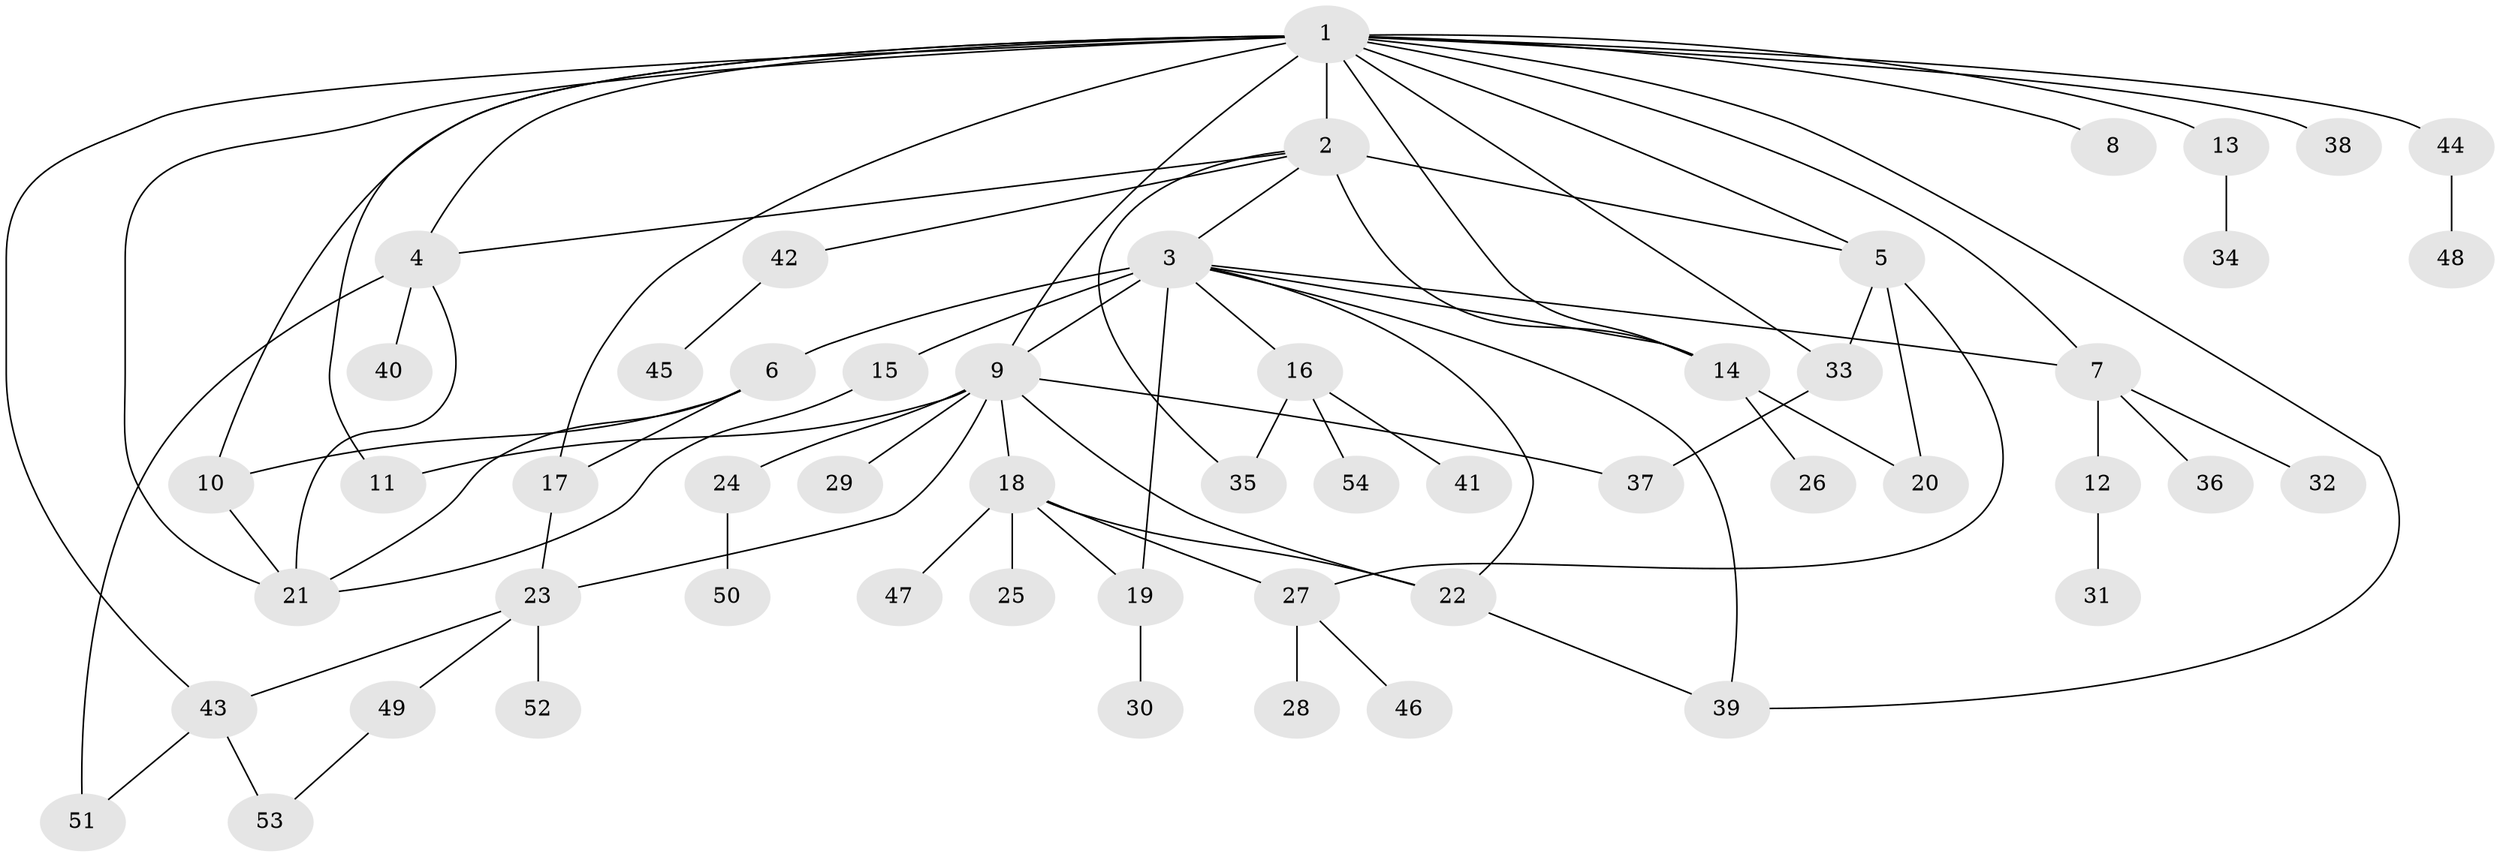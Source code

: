 // original degree distribution, {30: 0.007575757575757576, 4: 0.045454545454545456, 17: 0.007575757575757576, 9: 0.030303030303030304, 1: 0.6136363636363636, 7: 0.015151515151515152, 2: 0.1590909090909091, 14: 0.007575757575757576, 3: 0.05303030303030303, 5: 0.022727272727272728, 6: 0.03787878787878788}
// Generated by graph-tools (version 1.1) at 2025/50/03/04/25 22:50:29]
// undirected, 54 vertices, 80 edges
graph export_dot {
  node [color=gray90,style=filled];
  1;
  2;
  3;
  4;
  5;
  6;
  7;
  8;
  9;
  10;
  11;
  12;
  13;
  14;
  15;
  16;
  17;
  18;
  19;
  20;
  21;
  22;
  23;
  24;
  25;
  26;
  27;
  28;
  29;
  30;
  31;
  32;
  33;
  34;
  35;
  36;
  37;
  38;
  39;
  40;
  41;
  42;
  43;
  44;
  45;
  46;
  47;
  48;
  49;
  50;
  51;
  52;
  53;
  54;
  1 -- 2 [weight=11.0];
  1 -- 4 [weight=1.0];
  1 -- 5 [weight=1.0];
  1 -- 7 [weight=1.0];
  1 -- 8 [weight=1.0];
  1 -- 9 [weight=1.0];
  1 -- 10 [weight=1.0];
  1 -- 11 [weight=1.0];
  1 -- 13 [weight=1.0];
  1 -- 14 [weight=1.0];
  1 -- 17 [weight=1.0];
  1 -- 21 [weight=1.0];
  1 -- 33 [weight=1.0];
  1 -- 38 [weight=1.0];
  1 -- 39 [weight=1.0];
  1 -- 43 [weight=1.0];
  1 -- 44 [weight=1.0];
  2 -- 3 [weight=1.0];
  2 -- 4 [weight=1.0];
  2 -- 5 [weight=1.0];
  2 -- 14 [weight=1.0];
  2 -- 35 [weight=1.0];
  2 -- 42 [weight=1.0];
  3 -- 6 [weight=7.0];
  3 -- 7 [weight=1.0];
  3 -- 9 [weight=1.0];
  3 -- 14 [weight=1.0];
  3 -- 15 [weight=1.0];
  3 -- 16 [weight=1.0];
  3 -- 19 [weight=1.0];
  3 -- 22 [weight=1.0];
  3 -- 39 [weight=1.0];
  4 -- 21 [weight=1.0];
  4 -- 40 [weight=4.0];
  4 -- 51 [weight=1.0];
  5 -- 20 [weight=3.0];
  5 -- 27 [weight=1.0];
  5 -- 33 [weight=1.0];
  6 -- 10 [weight=1.0];
  6 -- 17 [weight=1.0];
  6 -- 21 [weight=1.0];
  7 -- 12 [weight=1.0];
  7 -- 32 [weight=1.0];
  7 -- 36 [weight=1.0];
  9 -- 11 [weight=1.0];
  9 -- 18 [weight=1.0];
  9 -- 22 [weight=1.0];
  9 -- 23 [weight=1.0];
  9 -- 24 [weight=5.0];
  9 -- 29 [weight=1.0];
  9 -- 37 [weight=1.0];
  10 -- 21 [weight=1.0];
  12 -- 31 [weight=1.0];
  13 -- 34 [weight=1.0];
  14 -- 20 [weight=1.0];
  14 -- 26 [weight=3.0];
  15 -- 21 [weight=1.0];
  16 -- 35 [weight=1.0];
  16 -- 41 [weight=1.0];
  16 -- 54 [weight=1.0];
  17 -- 23 [weight=1.0];
  18 -- 19 [weight=1.0];
  18 -- 22 [weight=1.0];
  18 -- 25 [weight=2.0];
  18 -- 27 [weight=1.0];
  18 -- 47 [weight=1.0];
  19 -- 30 [weight=2.0];
  22 -- 39 [weight=1.0];
  23 -- 43 [weight=1.0];
  23 -- 49 [weight=1.0];
  23 -- 52 [weight=1.0];
  24 -- 50 [weight=1.0];
  27 -- 28 [weight=3.0];
  27 -- 46 [weight=1.0];
  33 -- 37 [weight=3.0];
  42 -- 45 [weight=1.0];
  43 -- 51 [weight=1.0];
  43 -- 53 [weight=1.0];
  44 -- 48 [weight=1.0];
  49 -- 53 [weight=1.0];
}
